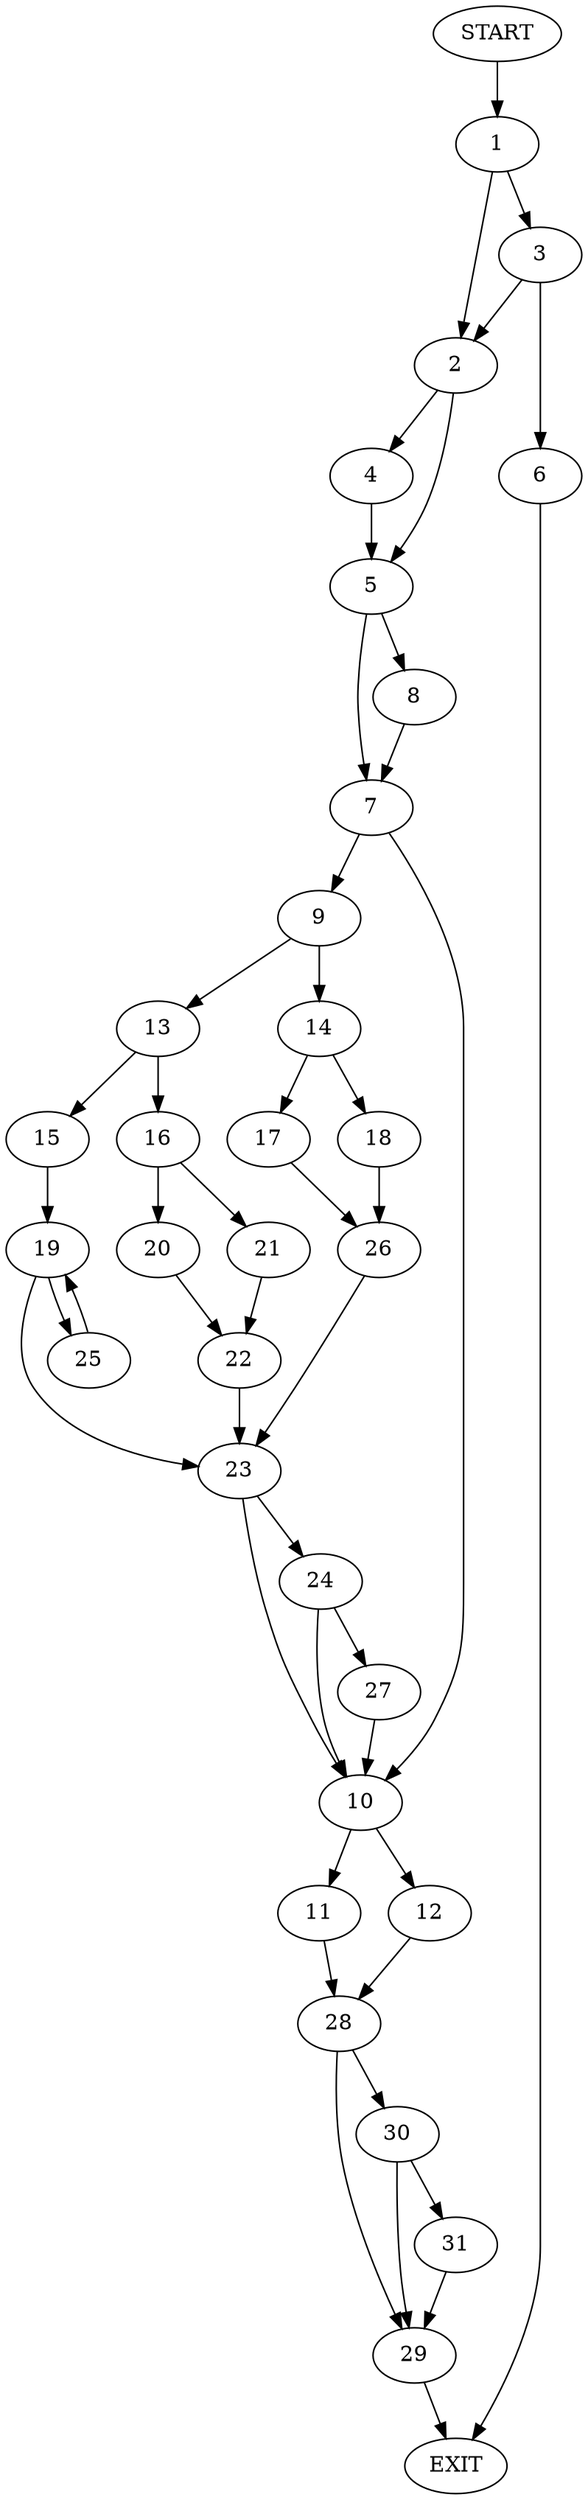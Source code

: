 digraph {
0 [label="START"]
32 [label="EXIT"]
0 -> 1
1 -> 2
1 -> 3
2 -> 4
2 -> 5
3 -> 6
3 -> 2
6 -> 32
5 -> 7
5 -> 8
4 -> 5
7 -> 9
7 -> 10
8 -> 7
10 -> 11
10 -> 12
9 -> 13
9 -> 14
13 -> 15
13 -> 16
14 -> 17
14 -> 18
15 -> 19
16 -> 20
16 -> 21
20 -> 22
21 -> 22
22 -> 23
23 -> 10
23 -> 24
19 -> 23
19 -> 25
25 -> 19
17 -> 26
18 -> 26
26 -> 23
24 -> 10
24 -> 27
27 -> 10
12 -> 28
11 -> 28
28 -> 29
28 -> 30
29 -> 32
30 -> 31
30 -> 29
31 -> 29
}
